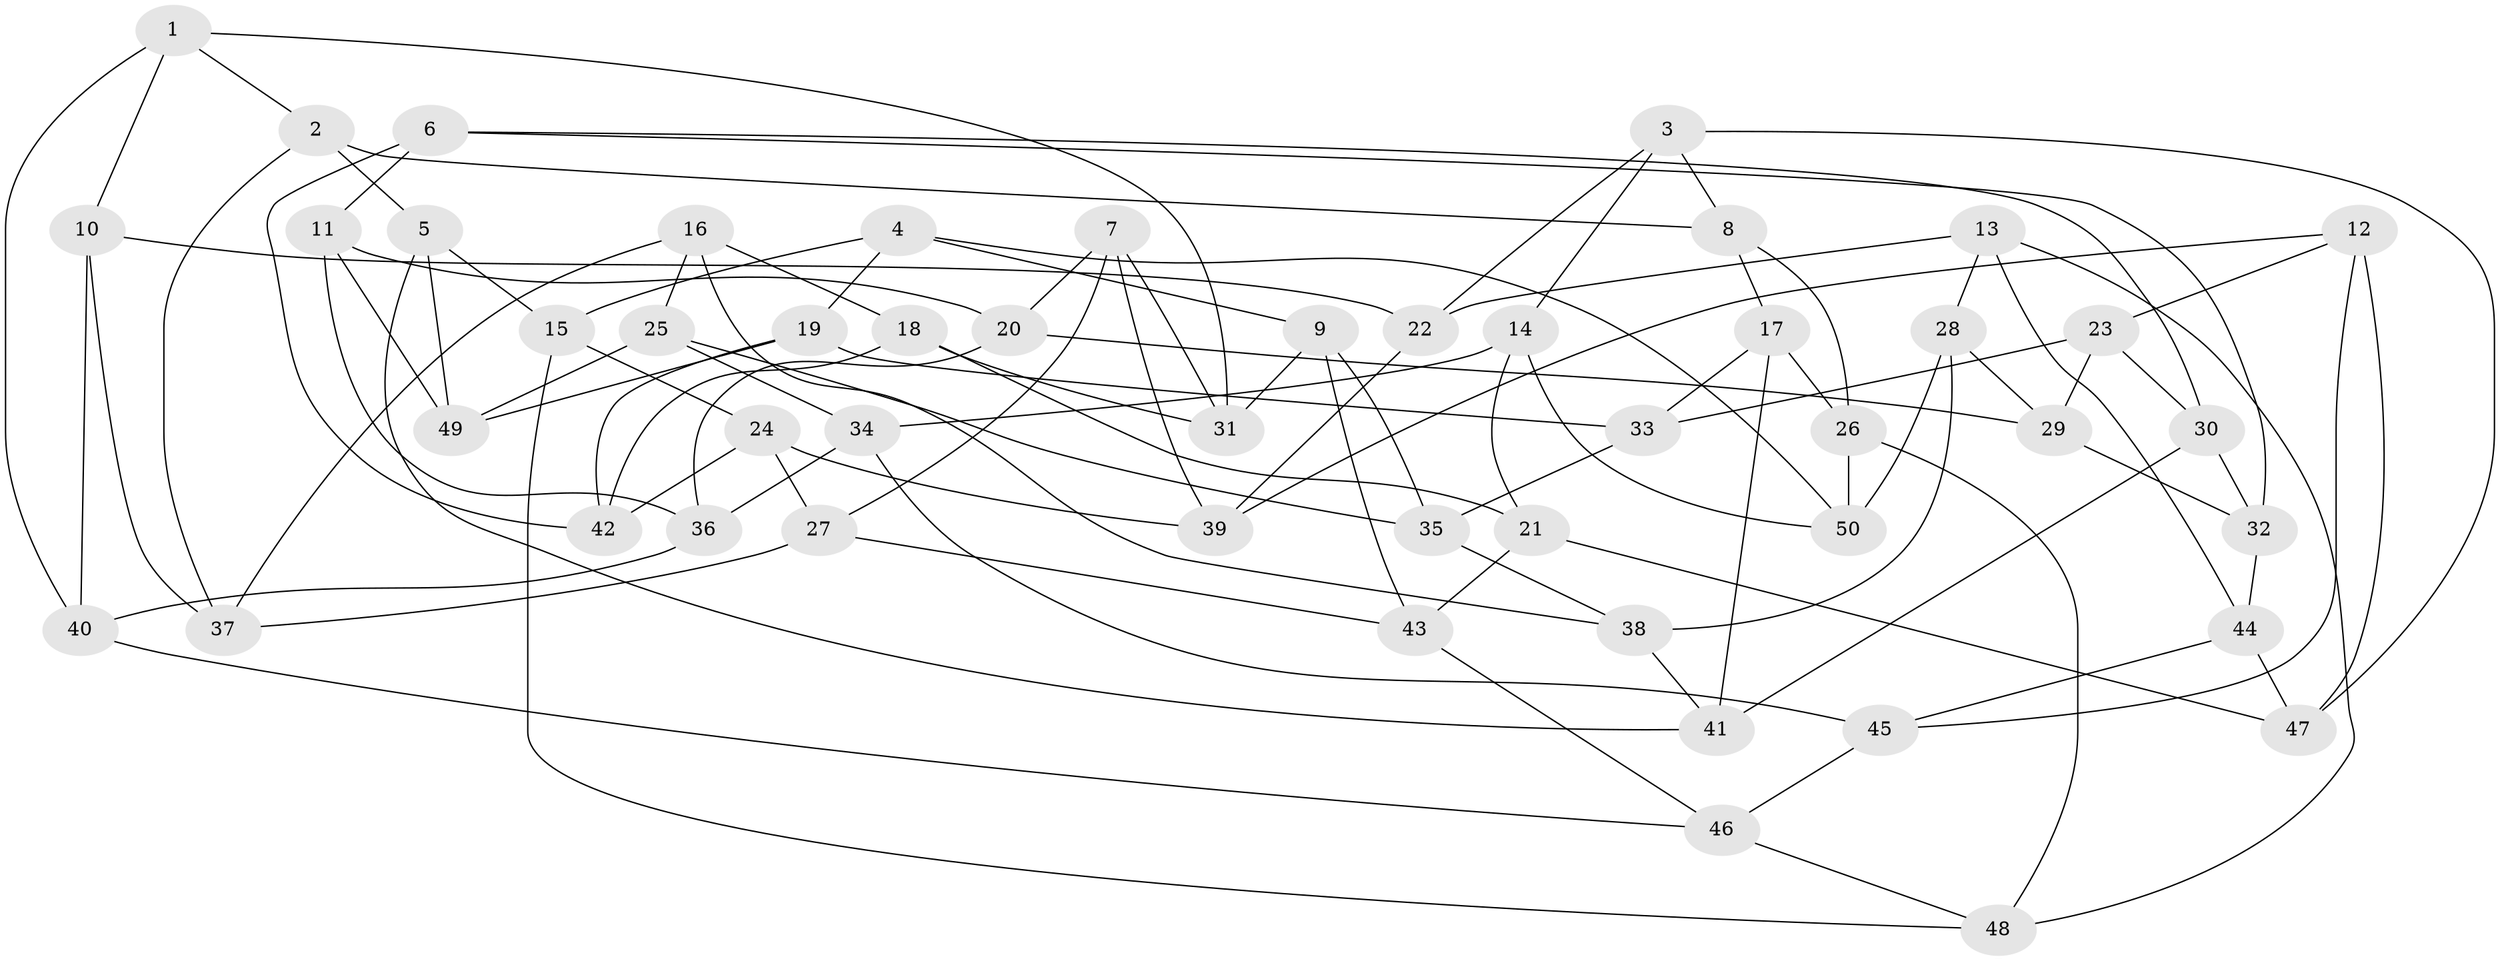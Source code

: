 // Generated by graph-tools (version 1.1) at 2025/03/03/09/25 03:03:01]
// undirected, 50 vertices, 100 edges
graph export_dot {
graph [start="1"]
  node [color=gray90,style=filled];
  1;
  2;
  3;
  4;
  5;
  6;
  7;
  8;
  9;
  10;
  11;
  12;
  13;
  14;
  15;
  16;
  17;
  18;
  19;
  20;
  21;
  22;
  23;
  24;
  25;
  26;
  27;
  28;
  29;
  30;
  31;
  32;
  33;
  34;
  35;
  36;
  37;
  38;
  39;
  40;
  41;
  42;
  43;
  44;
  45;
  46;
  47;
  48;
  49;
  50;
  1 -- 2;
  1 -- 31;
  1 -- 10;
  1 -- 40;
  2 -- 5;
  2 -- 37;
  2 -- 8;
  3 -- 22;
  3 -- 14;
  3 -- 47;
  3 -- 8;
  4 -- 19;
  4 -- 50;
  4 -- 15;
  4 -- 9;
  5 -- 41;
  5 -- 49;
  5 -- 15;
  6 -- 42;
  6 -- 11;
  6 -- 30;
  6 -- 32;
  7 -- 39;
  7 -- 20;
  7 -- 27;
  7 -- 31;
  8 -- 17;
  8 -- 26;
  9 -- 35;
  9 -- 31;
  9 -- 43;
  10 -- 37;
  10 -- 22;
  10 -- 40;
  11 -- 49;
  11 -- 20;
  11 -- 36;
  12 -- 23;
  12 -- 47;
  12 -- 39;
  12 -- 45;
  13 -- 22;
  13 -- 48;
  13 -- 28;
  13 -- 44;
  14 -- 21;
  14 -- 34;
  14 -- 50;
  15 -- 24;
  15 -- 48;
  16 -- 25;
  16 -- 37;
  16 -- 38;
  16 -- 18;
  17 -- 26;
  17 -- 41;
  17 -- 33;
  18 -- 42;
  18 -- 21;
  18 -- 31;
  19 -- 49;
  19 -- 42;
  19 -- 33;
  20 -- 36;
  20 -- 29;
  21 -- 47;
  21 -- 43;
  22 -- 39;
  23 -- 33;
  23 -- 30;
  23 -- 29;
  24 -- 42;
  24 -- 39;
  24 -- 27;
  25 -- 49;
  25 -- 34;
  25 -- 35;
  26 -- 48;
  26 -- 50;
  27 -- 37;
  27 -- 43;
  28 -- 38;
  28 -- 29;
  28 -- 50;
  29 -- 32;
  30 -- 32;
  30 -- 41;
  32 -- 44;
  33 -- 35;
  34 -- 36;
  34 -- 45;
  35 -- 38;
  36 -- 40;
  38 -- 41;
  40 -- 46;
  43 -- 46;
  44 -- 45;
  44 -- 47;
  45 -- 46;
  46 -- 48;
}
